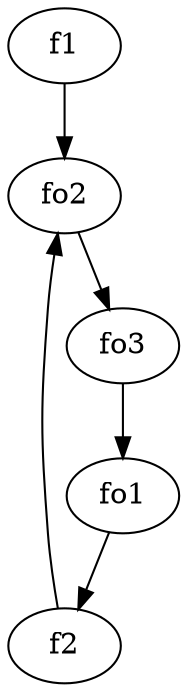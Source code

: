 strict digraph  {
f1;
f2;
fo1;
fo2;
fo3;
f1 -> fo2  [weight=2];
f2 -> fo2  [weight=2];
fo1 -> f2  [weight=2];
fo2 -> fo3  [weight=2];
fo3 -> fo1  [weight=2];
}
